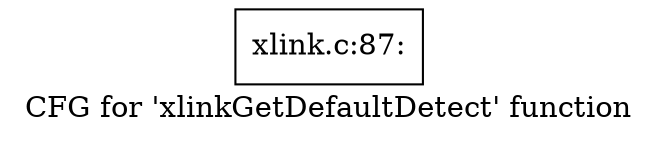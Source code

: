 digraph "CFG for 'xlinkGetDefaultDetect' function" {
	label="CFG for 'xlinkGetDefaultDetect' function";

	Node0x489e310 [shape=record,label="{xlink.c:87:}"];
}
